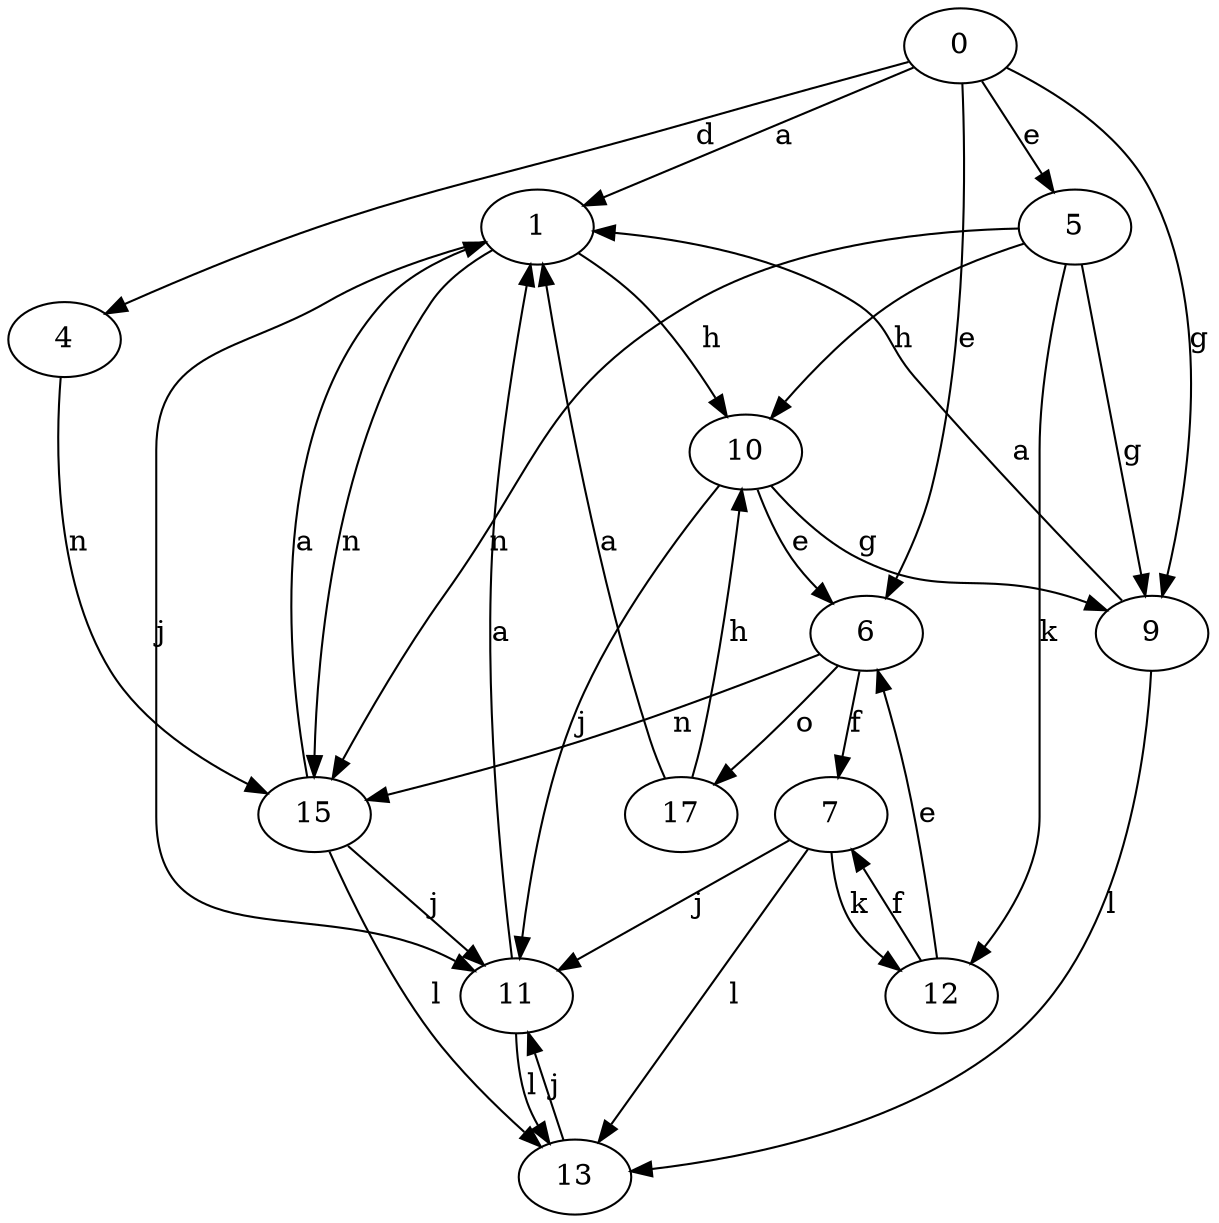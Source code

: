 strict digraph  {
0;
1;
4;
5;
6;
7;
9;
10;
11;
12;
13;
15;
17;
0 -> 1  [label=a];
0 -> 4  [label=d];
0 -> 5  [label=e];
0 -> 6  [label=e];
0 -> 9  [label=g];
1 -> 10  [label=h];
1 -> 11  [label=j];
1 -> 15  [label=n];
4 -> 15  [label=n];
5 -> 9  [label=g];
5 -> 10  [label=h];
5 -> 12  [label=k];
5 -> 15  [label=n];
6 -> 7  [label=f];
6 -> 15  [label=n];
6 -> 17  [label=o];
7 -> 11  [label=j];
7 -> 12  [label=k];
7 -> 13  [label=l];
9 -> 1  [label=a];
9 -> 13  [label=l];
10 -> 6  [label=e];
10 -> 9  [label=g];
10 -> 11  [label=j];
11 -> 1  [label=a];
11 -> 13  [label=l];
12 -> 6  [label=e];
12 -> 7  [label=f];
13 -> 11  [label=j];
15 -> 1  [label=a];
15 -> 11  [label=j];
15 -> 13  [label=l];
17 -> 1  [label=a];
17 -> 10  [label=h];
}
